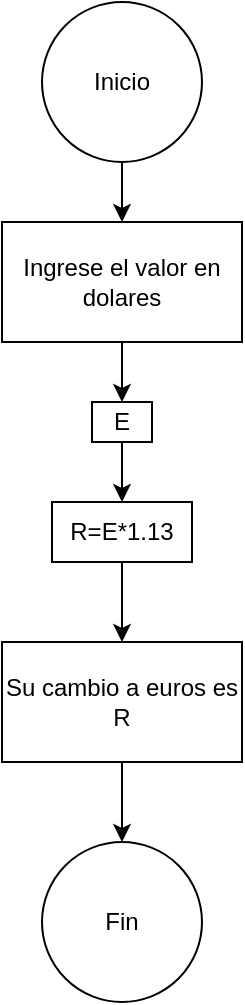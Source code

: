 <mxfile version="26.2.12">
  <diagram name="Página-1" id="QOBKnGaHKdZLlrCTucjU">
    <mxGraphModel dx="1428" dy="777" grid="1" gridSize="10" guides="1" tooltips="1" connect="1" arrows="1" fold="1" page="1" pageScale="1" pageWidth="1169" pageHeight="827" math="0" shadow="0">
      <root>
        <mxCell id="0" />
        <mxCell id="1" parent="0" />
        <mxCell id="shTrKh5FGc3t_0rZLE-n-3" value="" style="edgeStyle=orthogonalEdgeStyle;rounded=0;orthogonalLoop=1;jettySize=auto;html=1;" edge="1" parent="1" source="shTrKh5FGc3t_0rZLE-n-1" target="shTrKh5FGc3t_0rZLE-n-2">
          <mxGeometry relative="1" as="geometry" />
        </mxCell>
        <mxCell id="shTrKh5FGc3t_0rZLE-n-1" value="Inicio" style="ellipse;whiteSpace=wrap;html=1;aspect=fixed;" vertex="1" parent="1">
          <mxGeometry x="530" y="60" width="80" height="80" as="geometry" />
        </mxCell>
        <mxCell id="shTrKh5FGc3t_0rZLE-n-5" value="" style="edgeStyle=orthogonalEdgeStyle;rounded=0;orthogonalLoop=1;jettySize=auto;html=1;" edge="1" parent="1" source="shTrKh5FGc3t_0rZLE-n-2" target="shTrKh5FGc3t_0rZLE-n-4">
          <mxGeometry relative="1" as="geometry" />
        </mxCell>
        <mxCell id="shTrKh5FGc3t_0rZLE-n-2" value="Ingrese el valor en dolares" style="whiteSpace=wrap;html=1;" vertex="1" parent="1">
          <mxGeometry x="510" y="170" width="120" height="60" as="geometry" />
        </mxCell>
        <mxCell id="shTrKh5FGc3t_0rZLE-n-8" value="" style="edgeStyle=orthogonalEdgeStyle;rounded=0;orthogonalLoop=1;jettySize=auto;html=1;" edge="1" parent="1" source="shTrKh5FGc3t_0rZLE-n-4" target="shTrKh5FGc3t_0rZLE-n-7">
          <mxGeometry relative="1" as="geometry" />
        </mxCell>
        <mxCell id="shTrKh5FGc3t_0rZLE-n-4" value="E" style="whiteSpace=wrap;html=1;" vertex="1" parent="1">
          <mxGeometry x="555" y="260" width="30" height="20" as="geometry" />
        </mxCell>
        <mxCell id="shTrKh5FGc3t_0rZLE-n-10" value="" style="edgeStyle=orthogonalEdgeStyle;rounded=0;orthogonalLoop=1;jettySize=auto;html=1;" edge="1" parent="1" source="shTrKh5FGc3t_0rZLE-n-7" target="shTrKh5FGc3t_0rZLE-n-9">
          <mxGeometry relative="1" as="geometry" />
        </mxCell>
        <mxCell id="shTrKh5FGc3t_0rZLE-n-7" value="R=E*1.13" style="whiteSpace=wrap;html=1;" vertex="1" parent="1">
          <mxGeometry x="535" y="310" width="70" height="30" as="geometry" />
        </mxCell>
        <mxCell id="shTrKh5FGc3t_0rZLE-n-12" value="" style="edgeStyle=orthogonalEdgeStyle;rounded=0;orthogonalLoop=1;jettySize=auto;html=1;" edge="1" parent="1" source="shTrKh5FGc3t_0rZLE-n-9" target="shTrKh5FGc3t_0rZLE-n-11">
          <mxGeometry relative="1" as="geometry" />
        </mxCell>
        <mxCell id="shTrKh5FGc3t_0rZLE-n-9" value="Su cambio a euros es R" style="whiteSpace=wrap;html=1;" vertex="1" parent="1">
          <mxGeometry x="510" y="380" width="120" height="60" as="geometry" />
        </mxCell>
        <mxCell id="shTrKh5FGc3t_0rZLE-n-11" value="Fin" style="ellipse;whiteSpace=wrap;html=1;" vertex="1" parent="1">
          <mxGeometry x="530" y="480" width="80" height="80" as="geometry" />
        </mxCell>
      </root>
    </mxGraphModel>
  </diagram>
</mxfile>
